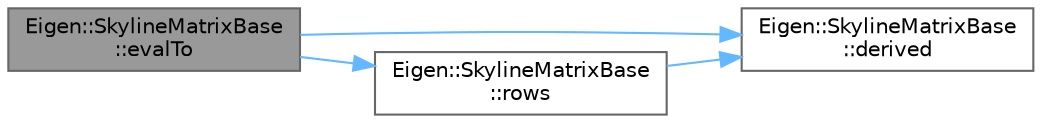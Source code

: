 digraph "Eigen::SkylineMatrixBase::evalTo"
{
 // LATEX_PDF_SIZE
  bgcolor="transparent";
  edge [fontname=Helvetica,fontsize=10,labelfontname=Helvetica,labelfontsize=10];
  node [fontname=Helvetica,fontsize=10,shape=box,height=0.2,width=0.4];
  rankdir="LR";
  Node1 [id="Node000001",label="Eigen::SkylineMatrixBase\l::evalTo",height=0.2,width=0.4,color="gray40", fillcolor="grey60", style="filled", fontcolor="black",tooltip=" "];
  Node1 -> Node2 [id="edge4_Node000001_Node000002",color="steelblue1",style="solid",tooltip=" "];
  Node2 [id="Node000002",label="Eigen::SkylineMatrixBase\l::derived",height=0.2,width=0.4,color="grey40", fillcolor="white", style="filled",URL="$class_eigen_1_1_skyline_matrix_base.html#a30fcdf39652c1d1c76cb79cb410a835d",tooltip=" "];
  Node1 -> Node3 [id="edge5_Node000001_Node000003",color="steelblue1",style="solid",tooltip=" "];
  Node3 [id="Node000003",label="Eigen::SkylineMatrixBase\l::rows",height=0.2,width=0.4,color="grey40", fillcolor="white", style="filled",URL="$class_eigen_1_1_skyline_matrix_base.html#a8243b2fe6bcc6c3037717fcb0afa9d46",tooltip=" "];
  Node3 -> Node2 [id="edge6_Node000003_Node000002",color="steelblue1",style="solid",tooltip=" "];
}
